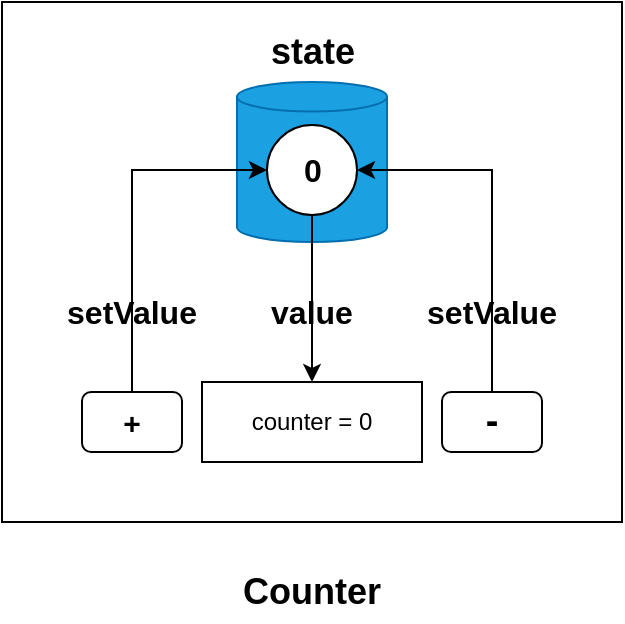 <mxfile version="21.4.0" type="device">
  <diagram name="Page-1" id="_CDJPsEydCxGL_YQaBzF">
    <mxGraphModel dx="920" dy="613" grid="1" gridSize="10" guides="1" tooltips="1" connect="1" arrows="1" fold="1" page="1" pageScale="1" pageWidth="827" pageHeight="1169" math="0" shadow="0">
      <root>
        <mxCell id="0" />
        <mxCell id="1" parent="0" />
        <mxCell id="VHpuprQ4HzpLP7nPjst8-1" value="" style="rounded=0;whiteSpace=wrap;html=1;" vertex="1" parent="1">
          <mxGeometry x="250" y="160" width="310" height="260" as="geometry" />
        </mxCell>
        <mxCell id="VHpuprQ4HzpLP7nPjst8-2" value="Counter" style="text;html=1;strokeColor=none;fillColor=none;align=center;verticalAlign=middle;whiteSpace=wrap;rounded=0;fontStyle=1;fontSize=18;" vertex="1" parent="1">
          <mxGeometry x="375" y="440" width="60" height="30" as="geometry" />
        </mxCell>
        <mxCell id="VHpuprQ4HzpLP7nPjst8-3" value="+" style="rounded=1;whiteSpace=wrap;html=1;fontStyle=1;fontSize=15;" vertex="1" parent="1">
          <mxGeometry x="290" y="355" width="50" height="30" as="geometry" />
        </mxCell>
        <mxCell id="VHpuprQ4HzpLP7nPjst8-4" value="-" style="rounded=1;whiteSpace=wrap;html=1;fontStyle=1;fontSize=19;" vertex="1" parent="1">
          <mxGeometry x="470" y="355" width="50" height="30" as="geometry" />
        </mxCell>
        <mxCell id="VHpuprQ4HzpLP7nPjst8-5" value="counter = 0" style="rounded=0;whiteSpace=wrap;html=1;" vertex="1" parent="1">
          <mxGeometry x="350" y="350" width="110" height="40" as="geometry" />
        </mxCell>
        <mxCell id="VHpuprQ4HzpLP7nPjst8-6" value="" style="shape=cylinder3;whiteSpace=wrap;html=1;boundedLbl=1;backgroundOutline=1;size=7.37;fillColor=#1ba1e2;fontColor=#ffffff;strokeColor=#006EAF;" vertex="1" parent="1">
          <mxGeometry x="367.5" y="200" width="75" height="80" as="geometry" />
        </mxCell>
        <mxCell id="VHpuprQ4HzpLP7nPjst8-7" value="state" style="text;html=1;strokeColor=none;fillColor=none;align=center;verticalAlign=middle;whiteSpace=wrap;rounded=0;fontStyle=1;fontSize=18;" vertex="1" parent="1">
          <mxGeometry x="368.75" y="170" width="72.5" height="30" as="geometry" />
        </mxCell>
        <mxCell id="VHpuprQ4HzpLP7nPjst8-9" style="edgeStyle=orthogonalEdgeStyle;rounded=0;orthogonalLoop=1;jettySize=auto;html=1;" edge="1" parent="1" source="VHpuprQ4HzpLP7nPjst8-8" target="VHpuprQ4HzpLP7nPjst8-5">
          <mxGeometry relative="1" as="geometry" />
        </mxCell>
        <mxCell id="VHpuprQ4HzpLP7nPjst8-8" value="0" style="ellipse;whiteSpace=wrap;html=1;aspect=fixed;fontStyle=1;fontSize=16;" vertex="1" parent="1">
          <mxGeometry x="382.5" y="221.5" width="45" height="45" as="geometry" />
        </mxCell>
        <mxCell id="VHpuprQ4HzpLP7nPjst8-10" style="edgeStyle=orthogonalEdgeStyle;rounded=0;orthogonalLoop=1;jettySize=auto;html=1;entryX=0;entryY=0.5;entryDx=0;entryDy=0;" edge="1" parent="1" source="VHpuprQ4HzpLP7nPjst8-3" target="VHpuprQ4HzpLP7nPjst8-8">
          <mxGeometry relative="1" as="geometry">
            <Array as="points">
              <mxPoint x="315" y="244" />
            </Array>
          </mxGeometry>
        </mxCell>
        <mxCell id="VHpuprQ4HzpLP7nPjst8-11" style="edgeStyle=orthogonalEdgeStyle;rounded=0;orthogonalLoop=1;jettySize=auto;html=1;entryX=1;entryY=0.5;entryDx=0;entryDy=0;" edge="1" parent="1" source="VHpuprQ4HzpLP7nPjst8-4" target="VHpuprQ4HzpLP7nPjst8-8">
          <mxGeometry relative="1" as="geometry">
            <Array as="points">
              <mxPoint x="495" y="244" />
            </Array>
          </mxGeometry>
        </mxCell>
        <mxCell id="VHpuprQ4HzpLP7nPjst8-12" value="value" style="text;html=1;strokeColor=none;fillColor=none;align=center;verticalAlign=middle;whiteSpace=wrap;rounded=0;fontStyle=1;fontSize=16;" vertex="1" parent="1">
          <mxGeometry x="375" y="300" width="60" height="30" as="geometry" />
        </mxCell>
        <mxCell id="VHpuprQ4HzpLP7nPjst8-14" value="setValue" style="text;html=1;strokeColor=none;fillColor=none;align=center;verticalAlign=middle;whiteSpace=wrap;rounded=0;fontStyle=1;fontSize=16;" vertex="1" parent="1">
          <mxGeometry x="465" y="300" width="60" height="30" as="geometry" />
        </mxCell>
        <mxCell id="VHpuprQ4HzpLP7nPjst8-16" value="setValue" style="text;html=1;strokeColor=none;fillColor=none;align=center;verticalAlign=middle;whiteSpace=wrap;rounded=0;fontStyle=1;fontSize=16;" vertex="1" parent="1">
          <mxGeometry x="285" y="300" width="60" height="30" as="geometry" />
        </mxCell>
      </root>
    </mxGraphModel>
  </diagram>
</mxfile>
